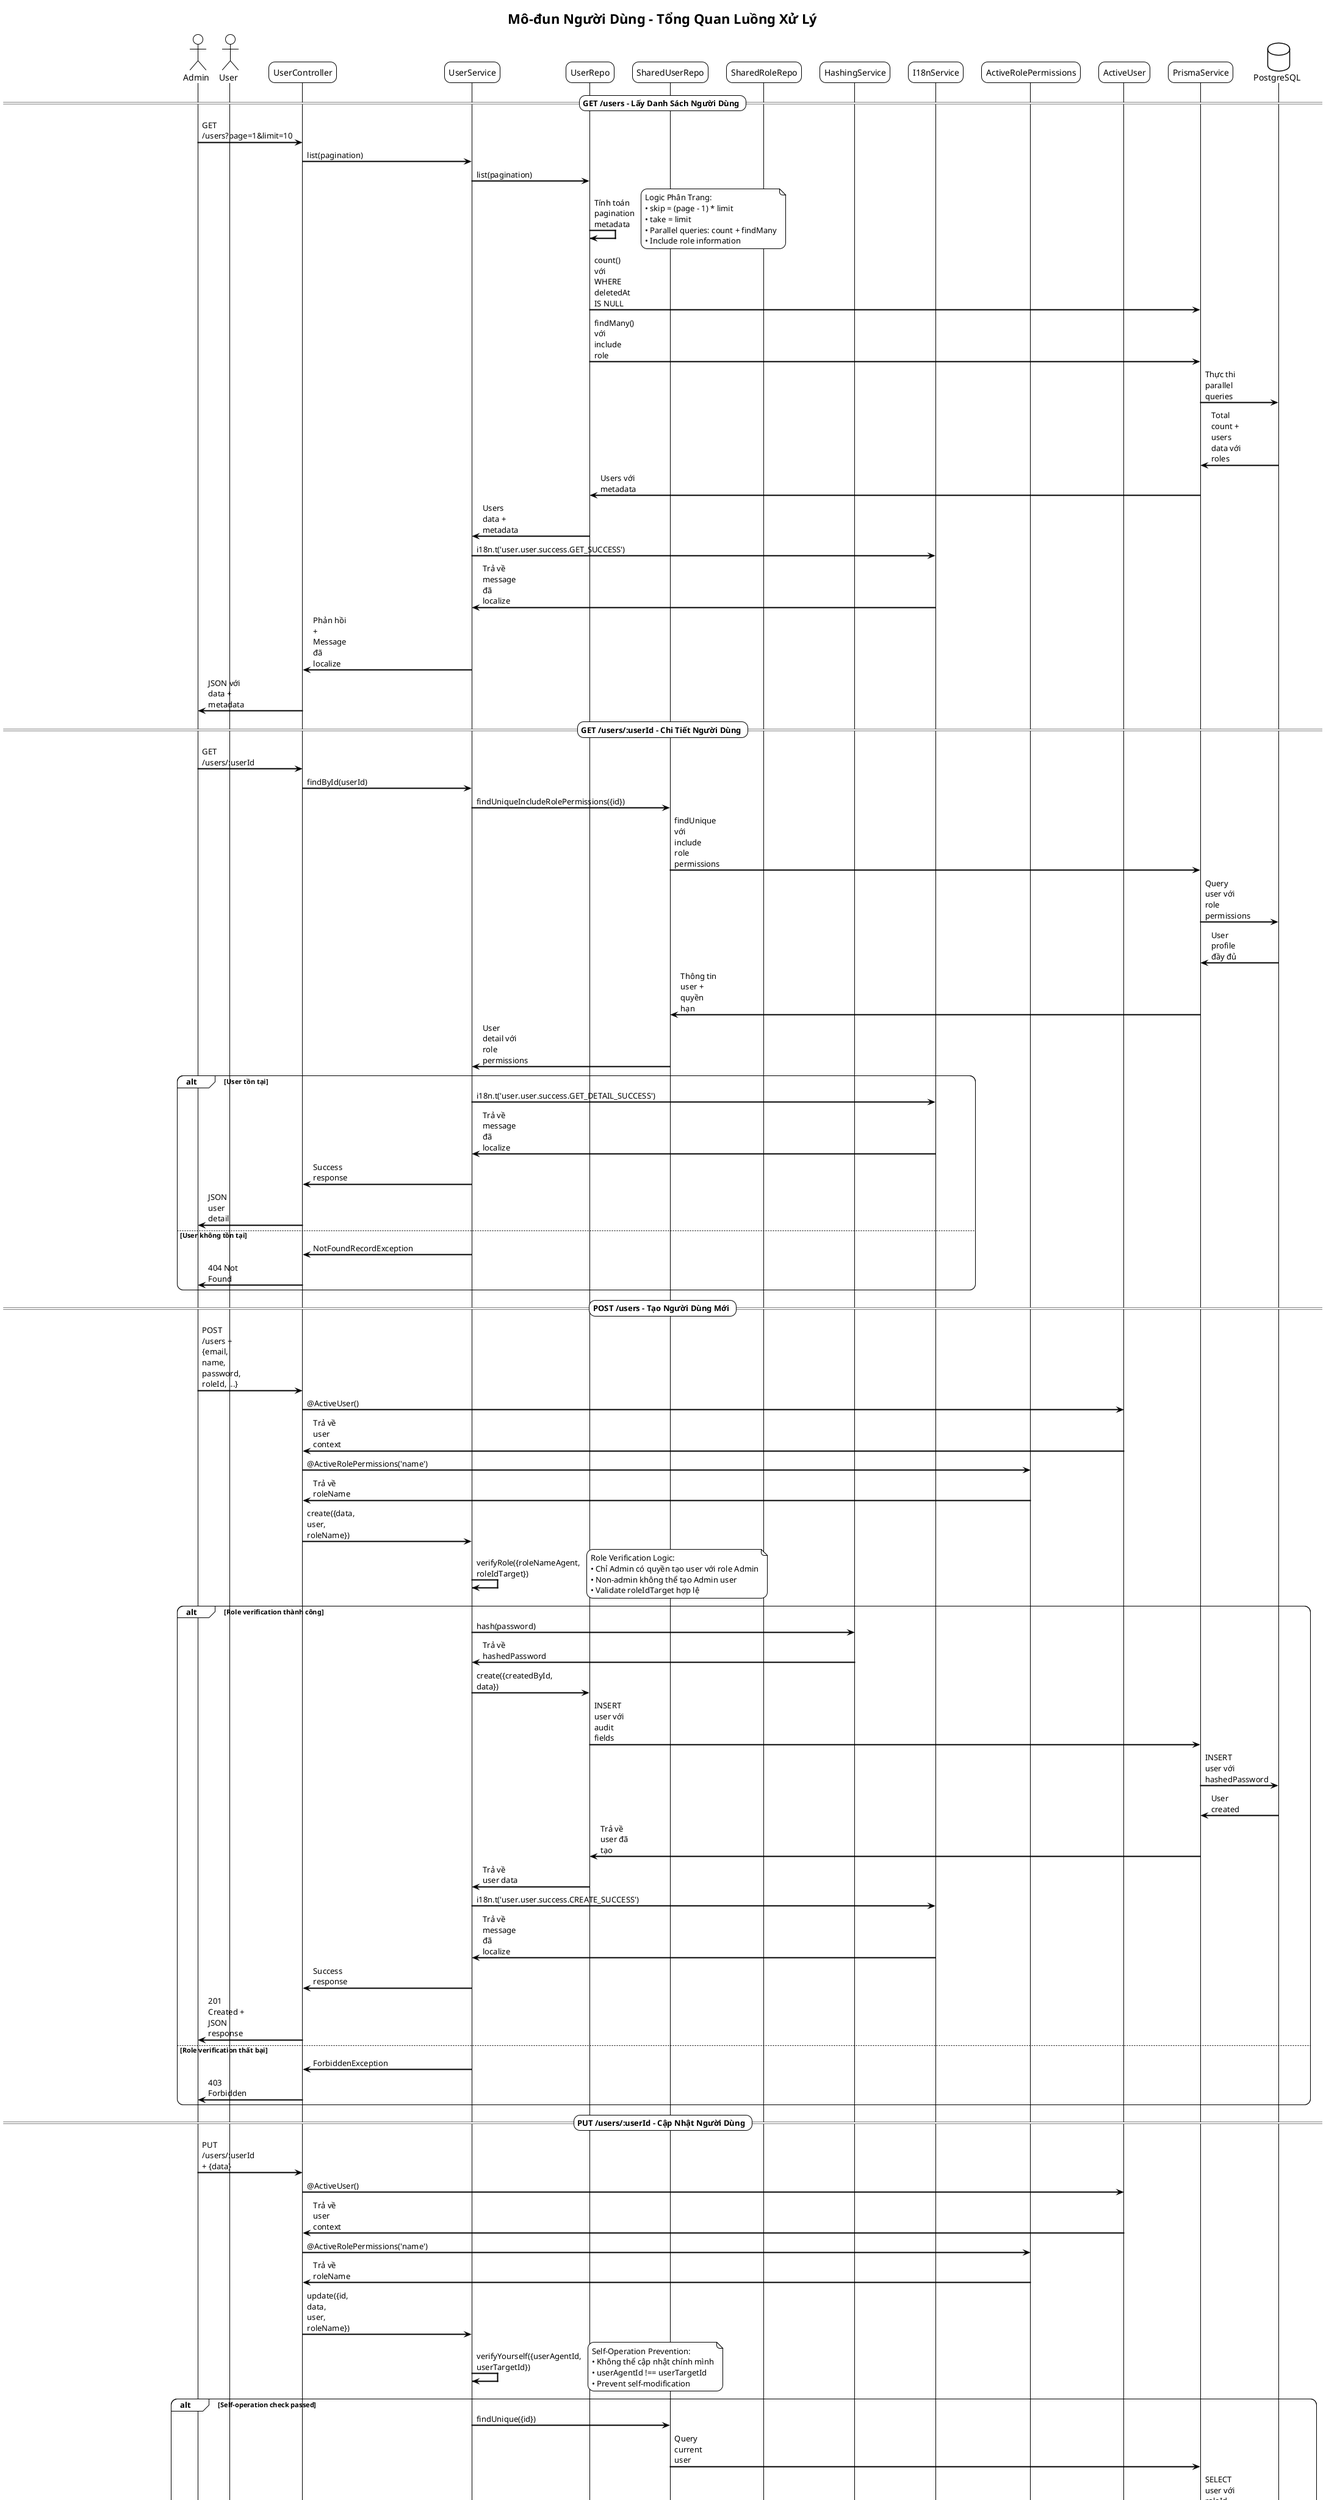 @startuml User Module - Sequence Overview
!theme plain
skinparam backgroundColor #FFFFFF
skinparam sequenceArrowThickness 2
skinparam roundcorner 20
skinparam maxmessagesize 60

title Mô-đun Người Dùng - Tổng Quan Luồng Xử Lý
note top : Hệ thống quản lý người dùng với phân quyền và xử lý lỗi toàn diện

actor "Admin" as Admin
actor "User" as User
participant "UserController" as UC
participant "UserService" as US
participant "UserRepo" as UR
participant "SharedUserRepo" as SUR
participant "SharedRoleRepo" as SRR
participant "HashingService" as HS
participant "I18nService" as IS
participant "ActiveRolePermissions" as ARP
participant "ActiveUser" as AU
participant "PrismaService" as PS
database "PostgreSQL" as DB

== GET /users - Lấy Danh Sách Người Dùng ==
Admin -> UC: GET /users?page=1&limit=10
UC -> US: list(pagination)

US -> UR: list(pagination)
UR -> UR: Tính toán pagination metadata
note right
Logic Phân Trang:
• skip = (page - 1) * limit
• take = limit
• Parallel queries: count + findMany
• Include role information
end note

UR -> PS: count() với WHERE deletedAt IS NULL
UR -> PS: findMany() với include role
PS -> DB: Thực thi parallel queries
DB -> PS: Total count + users data với roles
PS -> UR: Users với metadata
UR -> US: Users data + metadata
US -> IS: i18n.t('user.user.success.GET_SUCCESS')
IS -> US: Trả về message đã localize
US -> UC: Phản hồi + Message đã localize
UC -> Admin: JSON với data + metadata

== GET /users/:userId - Chi Tiết Người Dùng ==
Admin -> UC: GET /users/:userId
UC -> US: findById(userId)

US -> SUR: findUniqueIncludeRolePermissions({id})
SUR -> PS: findUnique với include role permissions
PS -> DB: Query user với role permissions
DB -> PS: User profile đầy đủ
PS -> SUR: Thông tin user + quyền hạn
SUR -> US: User detail với role permissions

alt User tồn tại
    US -> IS: i18n.t('user.user.success.GET_DETAIL_SUCCESS')
    IS -> US: Trả về message đã localize
    US -> UC: Success response
    UC -> Admin: JSON user detail
else User không tồn tại
    US -> UC: NotFoundRecordException
    UC -> Admin: 404 Not Found
end

== POST /users - Tạo Người Dùng Mới ==
Admin -> UC: POST /users + {email, name, password, roleId, ...}
UC -> AU: @ActiveUser()
AU -> UC: Trả về user context
UC -> ARP: @ActiveRolePermissions('name')
ARP -> UC: Trả về roleName
UC -> US: create({data, user, roleName})

US -> US: verifyRole({roleNameAgent, roleIdTarget})
note right
Role Verification Logic:
• Chỉ Admin có quyền tạo user với role Admin
• Non-admin không thể tạo Admin user
• Validate roleIdTarget hợp lệ
end note

alt Role verification thành công
    US -> HS: hash(password)
    HS -> US: Trả về hashedPassword
    US -> UR: create({createdById, data})
    UR -> PS: INSERT user với audit fields
    PS -> DB: INSERT user với hashedPassword
    DB -> PS: User created
    PS -> UR: Trả về user đã tạo
    UR -> US: Trả về user data
    US -> IS: i18n.t('user.user.success.CREATE_SUCCESS')
    IS -> US: Trả về message đã localize
    US -> UC: Success response
    UC -> Admin: 201 Created + JSON response

else Role verification thất bại
    US -> UC: ForbiddenException
    UC -> Admin: 403 Forbidden
end

== PUT /users/:userId - Cập Nhật Người Dùng ==
Admin -> UC: PUT /users/:userId + {data}
UC -> AU: @ActiveUser()
AU -> UC: Trả về user context
UC -> ARP: @ActiveRolePermissions('name')
ARP -> UC: Trả về roleName
UC -> US: update({id, data, user, roleName})

US -> US: verifyYourself({userAgentId, userTargetId})
note right
Self-Operation Prevention:
• Không thể cập nhật chính mình
• userAgentId !== userTargetId
• Prevent self-modification
end note

alt Self-operation check passed
    US -> SUR: findUnique({id})
    SUR -> PS: Query current user
    PS -> DB: SELECT user với roleId
    DB -> PS: Current user data
    PS -> SUR: Trả về current user
    SUR -> US: Trả về current user
    US -> US: verifyRole({roleNameAgent, currentRoleId})

    alt Role verification thành công
        US -> SUR: update({id}, {data, updatedById})
        SUR -> PS: UPDATE user với audit
        PS -> DB: UPDATE user với audit fields
        DB -> PS: User updated
        PS -> SUR: Trả về updated user
        SUR -> US: Trả về user data
        US -> IS: i18n.t('user.user.success.UPDATE_SUCCESS')
        IS -> US: Trả về message đã localize
        US -> UC: Success response
        UC -> Admin: 200 OK + JSON response
    else Role verification thất bại
        US -> UC: ForbiddenException
        UC -> Admin: 403 Forbidden
    end
else Self-operation detected
    US -> UC: CannotUpdateOrDeleteYourselfException
    UC -> Admin: 403 Forbidden
end

== DELETE /users/:userId - Xóa Người Dùng ==
Admin -> UC: DELETE /users/:userId
UC -> AU: @ActiveUser()
AU -> UC: Trả về user context
UC -> ARP: @ActiveRolePermissions('name')
ARP -> UC: Trả về roleName
UC -> US: delete({id, user, roleName})

US -> US: verifyYourself({userAgentId, userTargetId})
US -> SUR: findUnique({id})
SUR -> PS: Query current user
PS -> DB: SELECT user với roleId
DB -> PS: Current user data
PS -> SUR: Trả về current user
SUR -> US: Trả về current user
US -> US: verifyRole({roleNameAgent, currentRoleId})

alt Role verification thành công
    US -> UR: delete({id, deletedById})
    UR -> PS: UPDATE deletedAt (soft delete)
    PS -> DB: UPDATE deletedAt field
    DB -> PS: User marked deleted
    PS -> UR: Trả về success
    UR -> US: Trả về success
    US -> IS: i18n.t('user.user.success.DELETE_SUCCESS')
    IS -> US: Trả về message đã localize
    US -> UC: Success response
    UC -> Admin: 200 OK + message
else Role verification thất bại
    US -> UC: ForbiddenException
    UC -> Admin: 403 Forbidden
end

== Xử Lý Lỗi & Validation ==
alt Lỗi unique constraint (email)
    UR -> US: UserAlreadyExistsException
    US -> UC: Throw exception
    UC -> Admin: 422 Unprocessable Entity

else Lỗi foreign key (roleId)
    UR -> US: RoleNotFoundException
    US -> UC: Throw exception
    UC -> Admin: 422 Unprocessable Entity

else Lỗi không tìm thấy user
    SUR -> US: Return null
    US -> US: Throw NotFoundRecordException
    US -> UC: Throw exception
    UC -> Admin: 404 Not Found

else Lỗi self-operation
    US -> UC: CannotUpdateOrDeleteYourselfException
    UC -> Admin: 403 Forbidden

else Lỗi không đủ quyền
    US -> UC: ForbiddenException
    UC -> Admin: 403 Forbidden
end

== Trả Kết Quả ==
US -> IS: i18n.t('user.user.success.XXX')
IS -> US: Trả về message đã localize
US -> UC: Phản hồi + Message đã localize
UC -> Admin: JSON Response với metadata đầy đủ

note bottom
**Đặc điểm chính của module User:**
• Role-based access control (Admin/Seller/User)
• Password hashing với HashingService
• Self-operation prevention
• Admin privilege validation
• Soft delete với audit trail
• Unique constraint validation (email)
• Foreign key validation (roleId)
• Multi-language support với I18nService
• Pagination với metadata
• Comprehensive error handling
end note

@enduml
